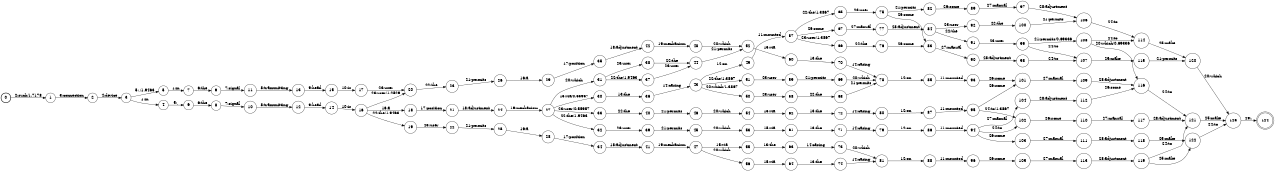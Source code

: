 digraph FST {
rankdir = LR;
size = "8.5,11";
label = "";
center = 1;
orientation = Portrait;
ranksep = "0.4";
nodesep = "0.25";
0 [label = "0", shape = circle, style = bold, fontsize = 14]
	0 -> 1 [label = "2:such/1.7178", fontsize = 14];
1 [label = "1", shape = circle, style = solid, fontsize = 14]
	1 -> 2 [label = "3:connection", fontsize = 14];
2 [label = "2", shape = circle, style = solid, fontsize = 14]
	2 -> 3 [label = "4:device", fontsize = 14];
3 [label = "3", shape = circle, style = solid, fontsize = 14]
	3 -> 4 [label = "1:in", fontsize = 14];
	3 -> 5 [label = "5:,/1.9463", fontsize = 14];
4 [label = "4", shape = circle, style = solid, fontsize = 14]
	4 -> 6 [label = "5:,", fontsize = 14];
5 [label = "5", shape = circle, style = solid, fontsize = 14]
	5 -> 7 [label = "1:in", fontsize = 14];
6 [label = "6", shape = circle, style = solid, fontsize = 14]
	6 -> 8 [label = "6:the", fontsize = 14];
7 [label = "7", shape = circle, style = solid, fontsize = 14]
	7 -> 9 [label = "6:the", fontsize = 14];
8 [label = "8", shape = circle, style = solid, fontsize = 14]
	8 -> 10 [label = "7:signal", fontsize = 14];
9 [label = "9", shape = circle, style = solid, fontsize = 14]
	9 -> 11 [label = "7:signal", fontsize = 14];
10 [label = "10", shape = circle, style = solid, fontsize = 14]
	10 -> 12 [label = "8:transmitting", fontsize = 14];
11 [label = "11", shape = circle, style = solid, fontsize = 14]
	11 -> 13 [label = "8:transmitting", fontsize = 14];
12 [label = "12", shape = circle, style = solid, fontsize = 14]
	12 -> 14 [label = "9:head", fontsize = 14];
13 [label = "13", shape = circle, style = solid, fontsize = 14]
	13 -> 15 [label = "9:head", fontsize = 14];
14 [label = "14", shape = circle, style = solid, fontsize = 14]
	14 -> 16 [label = "10:is", fontsize = 14];
15 [label = "15", shape = circle, style = solid, fontsize = 14]
	15 -> 17 [label = "10:is", fontsize = 14];
16 [label = "16", shape = circle, style = solid, fontsize = 14]
	16 -> 19 [label = "22:the/1.9463", fontsize = 14];
	16 -> 18 [label = "16:a", fontsize = 14];
	16 -> 20 [label = "23:user/1.2529", fontsize = 14];
17 [label = "17", shape = circle, style = solid, fontsize = 14]
	17 -> 20 [label = "23:user", fontsize = 14];
18 [label = "18", shape = circle, style = solid, fontsize = 14]
	18 -> 21 [label = "17:position", fontsize = 14];
19 [label = "19", shape = circle, style = solid, fontsize = 14]
	19 -> 22 [label = "23:user", fontsize = 14];
20 [label = "20", shape = circle, style = solid, fontsize = 14]
	20 -> 23 [label = "22:the", fontsize = 14];
21 [label = "21", shape = circle, style = solid, fontsize = 14]
	21 -> 24 [label = "18:adjustment", fontsize = 14];
22 [label = "22", shape = circle, style = solid, fontsize = 14]
	22 -> 25 [label = "21:permits", fontsize = 14];
23 [label = "23", shape = circle, style = solid, fontsize = 14]
	23 -> 26 [label = "21:permits", fontsize = 14];
24 [label = "24", shape = circle, style = solid, fontsize = 14]
	24 -> 27 [label = "19:mechanism", fontsize = 14];
25 [label = "25", shape = circle, style = solid, fontsize = 14]
	25 -> 28 [label = "16:a", fontsize = 14];
26 [label = "26", shape = circle, style = solid, fontsize = 14]
	26 -> 29 [label = "16:a", fontsize = 14];
27 [label = "27", shape = circle, style = solid, fontsize = 14]
	27 -> 32 [label = "22:the/1.9463", fontsize = 14];
	27 -> 30 [label = "15:via/0.55957", fontsize = 14];
	27 -> 31 [label = "20:which", fontsize = 14];
	27 -> 33 [label = "23:user/0.55957", fontsize = 14];
28 [label = "28", shape = circle, style = solid, fontsize = 14]
	28 -> 34 [label = "17:position", fontsize = 14];
29 [label = "29", shape = circle, style = solid, fontsize = 14]
	29 -> 35 [label = "17:position", fontsize = 14];
30 [label = "30", shape = circle, style = solid, fontsize = 14]
	30 -> 36 [label = "13:the", fontsize = 14];
31 [label = "31", shape = circle, style = solid, fontsize = 14]
	31 -> 37 [label = "22:the/1.9463", fontsize = 14];
	31 -> 38 [label = "23:user", fontsize = 14];
32 [label = "32", shape = circle, style = solid, fontsize = 14]
	32 -> 39 [label = "23:user", fontsize = 14];
33 [label = "33", shape = circle, style = solid, fontsize = 14]
	33 -> 40 [label = "22:the", fontsize = 14];
34 [label = "34", shape = circle, style = solid, fontsize = 14]
	34 -> 41 [label = "18:adjustment", fontsize = 14];
35 [label = "35", shape = circle, style = solid, fontsize = 14]
	35 -> 42 [label = "18:adjustment", fontsize = 14];
36 [label = "36", shape = circle, style = solid, fontsize = 14]
	36 -> 43 [label = "14:casing", fontsize = 14];
37 [label = "37", shape = circle, style = solid, fontsize = 14]
	37 -> 44 [label = "23:user", fontsize = 14];
38 [label = "38", shape = circle, style = solid, fontsize = 14]
	38 -> 44 [label = "22:the", fontsize = 14];
39 [label = "39", shape = circle, style = solid, fontsize = 14]
	39 -> 45 [label = "21:permits", fontsize = 14];
40 [label = "40", shape = circle, style = solid, fontsize = 14]
	40 -> 46 [label = "21:permits", fontsize = 14];
41 [label = "41", shape = circle, style = solid, fontsize = 14]
	41 -> 47 [label = "19:mechanism", fontsize = 14];
42 [label = "42", shape = circle, style = solid, fontsize = 14]
	42 -> 48 [label = "19:mechanism", fontsize = 14];
43 [label = "43", shape = circle, style = solid, fontsize = 14]
	43 -> 51 [label = "22:the/1.3867", fontsize = 14];
	43 -> 49 [label = "12:on", fontsize = 14];
	43 -> 50 [label = "20:which/1.3867", fontsize = 14];
44 [label = "44", shape = circle, style = solid, fontsize = 14]
	44 -> 52 [label = "21:permits", fontsize = 14];
45 [label = "45", shape = circle, style = solid, fontsize = 14]
	45 -> 53 [label = "20:which", fontsize = 14];
46 [label = "46", shape = circle, style = solid, fontsize = 14]
	46 -> 54 [label = "20:which", fontsize = 14];
47 [label = "47", shape = circle, style = solid, fontsize = 14]
	47 -> 55 [label = "15:via", fontsize = 14];
	47 -> 56 [label = "20:which", fontsize = 14];
48 [label = "48", shape = circle, style = solid, fontsize = 14]
	48 -> 52 [label = "20:which", fontsize = 14];
49 [label = "49", shape = circle, style = solid, fontsize = 14]
	49 -> 57 [label = "11:mounted", fontsize = 14];
50 [label = "50", shape = circle, style = solid, fontsize = 14]
	50 -> 58 [label = "23:user", fontsize = 14];
51 [label = "51", shape = circle, style = solid, fontsize = 14]
	51 -> 59 [label = "23:user", fontsize = 14];
52 [label = "52", shape = circle, style = solid, fontsize = 14]
	52 -> 60 [label = "15:via", fontsize = 14];
53 [label = "53", shape = circle, style = solid, fontsize = 14]
	53 -> 61 [label = "15:via", fontsize = 14];
54 [label = "54", shape = circle, style = solid, fontsize = 14]
	54 -> 62 [label = "15:via", fontsize = 14];
55 [label = "55", shape = circle, style = solid, fontsize = 14]
	55 -> 63 [label = "13:the", fontsize = 14];
56 [label = "56", shape = circle, style = solid, fontsize = 14]
	56 -> 64 [label = "15:via", fontsize = 14];
57 [label = "57", shape = circle, style = solid, fontsize = 14]
	57 -> 65 [label = "22:the/1.3867", fontsize = 14];
	57 -> 66 [label = "23:user/1.3867", fontsize = 14];
	57 -> 67 [label = "26:some", fontsize = 14];
58 [label = "58", shape = circle, style = solid, fontsize = 14]
	58 -> 68 [label = "22:the", fontsize = 14];
59 [label = "59", shape = circle, style = solid, fontsize = 14]
	59 -> 69 [label = "21:permits", fontsize = 14];
60 [label = "60", shape = circle, style = solid, fontsize = 14]
	60 -> 70 [label = "13:the", fontsize = 14];
61 [label = "61", shape = circle, style = solid, fontsize = 14]
	61 -> 71 [label = "13:the", fontsize = 14];
62 [label = "62", shape = circle, style = solid, fontsize = 14]
	62 -> 72 [label = "13:the", fontsize = 14];
63 [label = "63", shape = circle, style = solid, fontsize = 14]
	63 -> 73 [label = "14:casing", fontsize = 14];
64 [label = "64", shape = circle, style = solid, fontsize = 14]
	64 -> 74 [label = "13:the", fontsize = 14];
65 [label = "65", shape = circle, style = solid, fontsize = 14]
	65 -> 75 [label = "23:user", fontsize = 14];
66 [label = "66", shape = circle, style = solid, fontsize = 14]
	66 -> 76 [label = "22:the", fontsize = 14];
67 [label = "67", shape = circle, style = solid, fontsize = 14]
	67 -> 77 [label = "27:manual", fontsize = 14];
68 [label = "68", shape = circle, style = solid, fontsize = 14]
	68 -> 78 [label = "21:permits", fontsize = 14];
69 [label = "69", shape = circle, style = solid, fontsize = 14]
	69 -> 78 [label = "20:which", fontsize = 14];
70 [label = "70", shape = circle, style = solid, fontsize = 14]
	70 -> 78 [label = "14:casing", fontsize = 14];
71 [label = "71", shape = circle, style = solid, fontsize = 14]
	71 -> 79 [label = "14:casing", fontsize = 14];
72 [label = "72", shape = circle, style = solid, fontsize = 14]
	72 -> 80 [label = "14:casing", fontsize = 14];
73 [label = "73", shape = circle, style = solid, fontsize = 14]
	73 -> 81 [label = "20:which", fontsize = 14];
74 [label = "74", shape = circle, style = solid, fontsize = 14]
	74 -> 81 [label = "14:casing", fontsize = 14];
75 [label = "75", shape = circle, style = solid, fontsize = 14]
	75 -> 82 [label = "21:permits", fontsize = 14];
	75 -> 83 [label = "26:some", fontsize = 14];
76 [label = "76", shape = circle, style = solid, fontsize = 14]
	76 -> 83 [label = "26:some", fontsize = 14];
77 [label = "77", shape = circle, style = solid, fontsize = 14]
	77 -> 84 [label = "28:adjustment", fontsize = 14];
78 [label = "78", shape = circle, style = solid, fontsize = 14]
	78 -> 85 [label = "12:on", fontsize = 14];
79 [label = "79", shape = circle, style = solid, fontsize = 14]
	79 -> 86 [label = "12:on", fontsize = 14];
80 [label = "80", shape = circle, style = solid, fontsize = 14]
	80 -> 87 [label = "12:on", fontsize = 14];
81 [label = "81", shape = circle, style = solid, fontsize = 14]
	81 -> 88 [label = "12:on", fontsize = 14];
82 [label = "82", shape = circle, style = solid, fontsize = 14]
	82 -> 89 [label = "26:some", fontsize = 14];
83 [label = "83", shape = circle, style = solid, fontsize = 14]
	83 -> 90 [label = "27:manual", fontsize = 14];
84 [label = "84", shape = circle, style = solid, fontsize = 14]
	84 -> 91 [label = "22:the", fontsize = 14];
	84 -> 92 [label = "23:user", fontsize = 14];
85 [label = "85", shape = circle, style = solid, fontsize = 14]
	85 -> 93 [label = "11:mounted", fontsize = 14];
86 [label = "86", shape = circle, style = solid, fontsize = 14]
	86 -> 94 [label = "11:mounted", fontsize = 14];
87 [label = "87", shape = circle, style = solid, fontsize = 14]
	87 -> 95 [label = "11:mounted", fontsize = 14];
88 [label = "88", shape = circle, style = solid, fontsize = 14]
	88 -> 96 [label = "11:mounted", fontsize = 14];
89 [label = "89", shape = circle, style = solid, fontsize = 14]
	89 -> 97 [label = "27:manual", fontsize = 14];
90 [label = "90", shape = circle, style = solid, fontsize = 14]
	90 -> 98 [label = "28:adjustment", fontsize = 14];
91 [label = "91", shape = circle, style = solid, fontsize = 14]
	91 -> 99 [label = "23:user", fontsize = 14];
92 [label = "92", shape = circle, style = solid, fontsize = 14]
	92 -> 100 [label = "22:the", fontsize = 14];
93 [label = "93", shape = circle, style = solid, fontsize = 14]
	93 -> 101 [label = "26:some", fontsize = 14];
94 [label = "94", shape = circle, style = solid, fontsize = 14]
	94 -> 102 [label = "24:to", fontsize = 14];
	94 -> 103 [label = "26:some", fontsize = 14];
	94 -> 104 [label = "27:manual", fontsize = 14];
95 [label = "95", shape = circle, style = solid, fontsize = 14]
	95 -> 102 [label = "24:to/1.3867", fontsize = 14];
	95 -> 101 [label = "26:some", fontsize = 14];
96 [label = "96", shape = circle, style = solid, fontsize = 14]
	96 -> 105 [label = "26:some", fontsize = 14];
97 [label = "97", shape = circle, style = solid, fontsize = 14]
	97 -> 106 [label = "28:adjustment", fontsize = 14];
98 [label = "98", shape = circle, style = solid, fontsize = 14]
	98 -> 107 [label = "24:to", fontsize = 14];
99 [label = "99", shape = circle, style = solid, fontsize = 14]
	99 -> 108 [label = "21:permits/0.69336", fontsize = 14];
	99 -> 107 [label = "24:to", fontsize = 14];
100 [label = "100", shape = circle, style = solid, fontsize = 14]
	100 -> 106 [label = "21:permits", fontsize = 14];
101 [label = "101", shape = circle, style = solid, fontsize = 14]
	101 -> 109 [label = "27:manual", fontsize = 14];
102 [label = "102", shape = circle, style = solid, fontsize = 14]
	102 -> 110 [label = "26:some", fontsize = 14];
103 [label = "103", shape = circle, style = solid, fontsize = 14]
	103 -> 111 [label = "27:manual", fontsize = 14];
104 [label = "104", shape = circle, style = solid, fontsize = 14]
	104 -> 112 [label = "28:adjustment", fontsize = 14];
105 [label = "105", shape = circle, style = solid, fontsize = 14]
	105 -> 113 [label = "27:manual", fontsize = 14];
106 [label = "106", shape = circle, style = solid, fontsize = 14]
	106 -> 114 [label = "24:to", fontsize = 14];
107 [label = "107", shape = circle, style = solid, fontsize = 14]
	107 -> 115 [label = "25:make", fontsize = 14];
108 [label = "108", shape = circle, style = solid, fontsize = 14]
	108 -> 116 [label = "20:which/0.69336", fontsize = 14];
	108 -> 114 [label = "24:to", fontsize = 14];
109 [label = "109", shape = circle, style = solid, fontsize = 14]
	109 -> 116 [label = "28:adjustment", fontsize = 14];
110 [label = "110", shape = circle, style = solid, fontsize = 14]
	110 -> 117 [label = "27:manual", fontsize = 14];
111 [label = "111", shape = circle, style = solid, fontsize = 14]
	111 -> 118 [label = "28:adjustment", fontsize = 14];
112 [label = "112", shape = circle, style = solid, fontsize = 14]
	112 -> 116 [label = "26:some", fontsize = 14];
113 [label = "113", shape = circle, style = solid, fontsize = 14]
	113 -> 119 [label = "28:adjustment", fontsize = 14];
114 [label = "114", shape = circle, style = solid, fontsize = 14]
	114 -> 120 [label = "25:make", fontsize = 14];
115 [label = "115", shape = circle, style = solid, fontsize = 14]
	115 -> 120 [label = "21:permits", fontsize = 14];
116 [label = "116", shape = circle, style = solid, fontsize = 14]
	116 -> 121 [label = "24:to", fontsize = 14];
117 [label = "117", shape = circle, style = solid, fontsize = 14]
	117 -> 121 [label = "28:adjustment", fontsize = 14];
118 [label = "118", shape = circle, style = solid, fontsize = 14]
	118 -> 122 [label = "25:make", fontsize = 14];
119 [label = "119", shape = circle, style = solid, fontsize = 14]
	119 -> 121 [label = "24:to", fontsize = 14];
	119 -> 122 [label = "25:make", fontsize = 14];
120 [label = "120", shape = circle, style = solid, fontsize = 14]
	120 -> 123 [label = "20:which", fontsize = 14];
121 [label = "121", shape = circle, style = solid, fontsize = 14]
	121 -> 123 [label = "25:make", fontsize = 14];
122 [label = "122", shape = circle, style = solid, fontsize = 14]
	122 -> 123 [label = "24:to", fontsize = 14];
123 [label = "123", shape = circle, style = solid, fontsize = 14]
	123 -> 124 [label = "29:.", fontsize = 14];
124 [label = "124", shape = doublecircle, style = solid, fontsize = 14]
}

